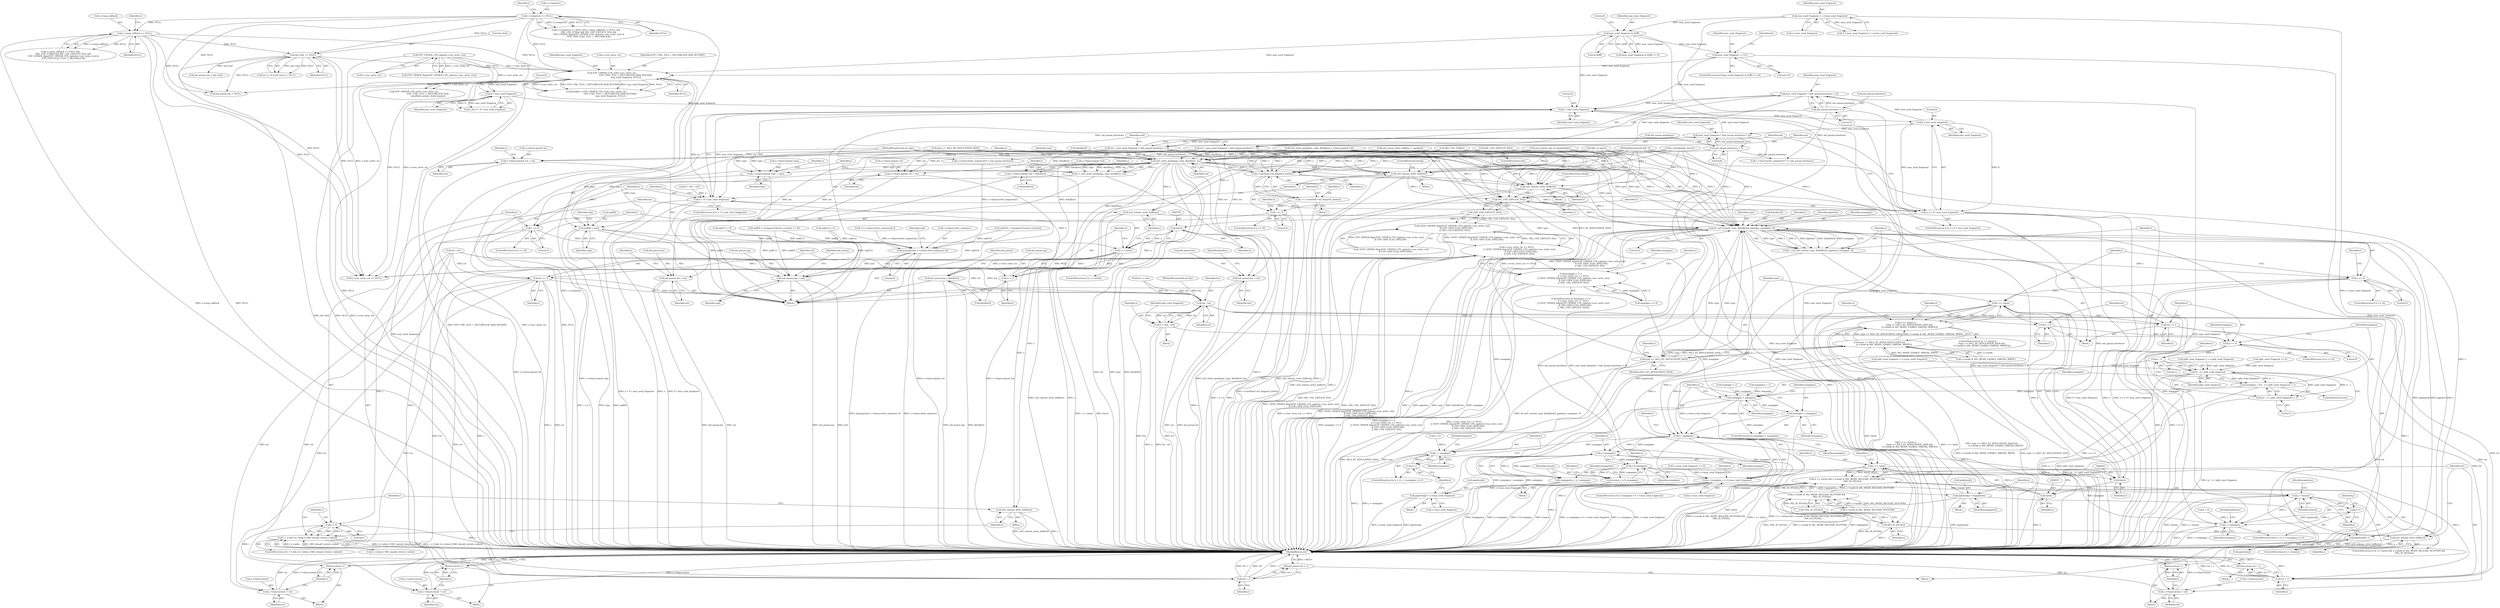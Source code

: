 digraph "0_openssl_4ad93618d26a3ea23d36ad5498ff4f59eff3a4d2_0@API" {
"1000442" [label="(Call,max_send_fragment * (mb_param.interleave = 4))"];
"1000427" [label="(Call,8 * max_send_fragment)"];
"1000392" [label="(Call,4 * max_send_fragment)"];
"1000349" [label="(Call,8 * max_send_fragment)"];
"1000339" [label="(Call,EVP_CIPHER_CTX_ctrl(s->enc_write_ctx,\n                                          EVP_CTRL_TLS1_1_MULTIBLOCK_MAX_BUFSIZE,\n                                          max_send_fragment, NULL))"];
"1000306" [label="(Call,EVP_CIPHER_CTX_cipher(s->enc_write_ctx))"];
"1000317" [label="(Call,max_send_fragment & 0xfff)"];
"1000280" [label="(Call,max_send_fragment = s->max_send_fragment)"];
"1000321" [label="(Call,max_send_fragment -= 512)"];
"1000329" [label="(Call,wb->buf == NULL)"];
"1000286" [label="(Call,s->compress == NULL)"];
"1000292" [label="(Call,s->msg_callback == NULL)"];
"1000442" [label="(Call,max_send_fragment * (mb_param.interleave = 4))"];
"1000444" [label="(Call,mb_param.interleave = 4)"];
"1000432" [label="(Call,max_send_fragment * (mb_param.interleave = 8))"];
"1000434" [label="(Call,mb_param.interleave = 8)"];
"1000390" [label="(Call,n < 4 * max_send_fragment)"];
"1000425" [label="(Call,n >= 8 * max_send_fragment)"];
"1000699" [label="(Call,(int)n)"];
"1000697" [label="(Call,i == (int)n)"];
"1000706" [label="(Call,tot + i)"];
"1000705" [label="(Return,return tot + i;)"];
"1000709" [label="(Call,n -= i)"];
"1000712" [label="(Call,tot += i)"];
"1000415" [label="(Call,s->rlayer.wnum = tot)"];
"1000687" [label="(Call,s->rlayer.wnum = tot)"];
"1000737" [label="(Call,len - tot)"];
"1000735" [label="(Call,n = (len - tot))"];
"1000818" [label="(Call,n == 0)"];
"1000829" [label="(Call,n - 1)"];
"1000828" [label="(Call,(n - 1) / split_send_fragment)"];
"1000825" [label="(Call,numpipes = ((n - 1) / split_send_fragment) + 1)"];
"1000835" [label="(Call,numpipes > maxpipes)"];
"1000838" [label="(Call,numpipes = maxpipes)"];
"1000843" [label="(Call,n / numpipes)"];
"1000842" [label="(Call,n / numpipes >= s->max_send_fragment)"];
"1000860" [label="(Call,pipelens[j] = s->max_send_fragment)"];
"1000904" [label="(Call,do_ssl3_write(s, type, &(buf[tot]), pipelens, numpipes, 0))"];
"1000898" [label="(Call,pipelens[j]++)"];
"1000902" [label="(Call,i = do_ssl3_write(s, type, &(buf[tot]), pipelens, numpipes, 0))"];
"1000915" [label="(Call,i <= 0)"];
"1000926" [label="(Return,return i;)"];
"1000930" [label="(Call,i == (int)n)"];
"1000929" [label="(Call,(i == (int)n) ||\n            (type == SSL3_RT_APPLICATION_DATA &&\n             (s->mode & SSL_MODE_ENABLE_PARTIAL_WRITE)))"];
"1000954" [label="(Call,i == (int)n)"];
"1000953" [label="(Call,(i == (int)n) && s->mode & SSL_MODE_RELEASE_BUFFERS &&\n                !SSL_IS_DTLS(s))"];
"1000971" [label="(Call,tot + i)"];
"1000970" [label="(Return,return tot + i;)"];
"1000974" [label="(Call,n -= i)"];
"1000977" [label="(Call,tot += i)"];
"1000919" [label="(Call,s->rlayer.wnum = tot)"];
"1000936" [label="(Call,type == SSL3_RT_APPLICATION_DATA)"];
"1000935" [label="(Call,type == SSL3_RT_APPLICATION_DATA &&\n             (s->mode & SSL_MODE_ENABLE_PARTIAL_WRITE))"];
"1000966" [label="(Call,SSL_IS_DTLS(s))"];
"1000965" [label="(Call,!SSL_IS_DTLS(s))"];
"1000959" [label="(Call,s->mode & SSL_MODE_RELEASE_BUFFERS &&\n                !SSL_IS_DTLS(s))"];
"1000968" [label="(Call,ssl3_release_write_buffer(s))"];
"1000854" [label="(Call,j < numpipes)"];
"1000857" [label="(Call,j++)"];
"1000871" [label="(Call,n / numpipes)"];
"1000869" [label="(Call,tmppipelen = n / numpipes)"];
"1000889" [label="(Call,pipelens[j] = tmppipelen)"];
"1000876" [label="(Call,n % numpipes)"];
"1000874" [label="(Call,remain = n % numpipes)"];
"1000895" [label="(Call,j < remain)"];
"1000886" [label="(Call,j++)"];
"1000883" [label="(Call,j < numpipes)"];
"1000932" [label="(Call,(int)n)"];
"1000956" [label="(Call,(int)n)"];
"1000827" [label="(Call,((n - 1) / split_send_fragment) + 1)"];
"1000430" [label="(Call,nw = max_send_fragment * (mb_param.interleave = 8))"];
"1000502" [label="(Call,mb_param.len = nw)"];
"1000549" [label="(Call,mb_param.len = nw)"];
"1000623" [label="(Call,s->rlayer.wpend_tot = nw)"];
"1000647" [label="(Call,s->rlayer.wpend_ret = nw)"];
"1000656" [label="(Call,ssl3_write_pending(s, type, &buf[tot], nw))"];
"1000396" [label="(Call,ssl3_release_write_buffer(s))"];
"1000782" [label="(Call,SSL_USE_EXPLICIT_IV(s))"];
"1000781" [label="(Call,!SSL_USE_EXPLICIT_IV(s))"];
"1000772" [label="(Call,!(EVP_CIPHER_flags(EVP_CIPHER_CTX_cipher(s->enc_write_ctx))\n             & EVP_CIPH_FLAG_PIPELINE)\n        || !SSL_USE_EXPLICIT_IV(s))"];
"1000766" [label="(Call,s->enc_write_ctx == NULL\n        || !(EVP_CIPHER_flags(EVP_CIPHER_CTX_cipher(s->enc_write_ctx))\n             & EVP_CIPH_FLAG_PIPELINE)\n        || !SSL_USE_EXPLICIT_IV(s))"];
"1000762" [label="(Call,maxpipes == 0\n        || s->enc_write_ctx == NULL\n        || !(EVP_CIPHER_flags(EVP_CIPHER_CTX_cipher(s->enc_write_ctx))\n             & EVP_CIPH_FLAG_PIPELINE)\n        || !SSL_USE_EXPLICIT_IV(s))"];
"1000408" [label="(Call,s->method->ssl_dispatch_alert(s))"];
"1000406" [label="(Call,i = s->method->ssl_dispatch_alert(s))"];
"1000411" [label="(Call,i <= 0)"];
"1000422" [label="(Return,return i;)"];
"1000531" [label="(Call,ssl3_release_write_buffer(s))"];
"1000457" [label="(Call,aad[8] = type)"];
"1000449" [label="(Call,memcpy(aad, s->rlayer.write_sequence, 8))"];
"1000497" [label="(Call,mb_param.inp = aad)"];
"1000541" [label="(Call,mb_param.inp = &buf[tot])"];
"1000630" [label="(Call,s->rlayer.wpend_buf = &buf[tot])"];
"1000640" [label="(Call,s->rlayer.wpend_type = type)"];
"1000654" [label="(Call,i = ssl3_write_pending(s, type, &buf[tot], nw))"];
"1000665" [label="(Call,i <= 0)"];
"1000671" [label="(Call,i < 0)"];
"1000670" [label="(Call,i < 0 && (!s->wbio || !BIO_should_retry(s->wbio)))"];
"1000694" [label="(Return,return i;)"];
"1000685" [label="(Call,ssl3_release_write_buffer(s))"];
"1000703" [label="(Call,ssl3_release_write_buffer(s))"];
"1000440" [label="(Call,nw = max_send_fragment * (mb_param.interleave = 4))"];
"1000124" [label="(MethodParameterIn,int type)"];
"1000629" [label="(Identifier,nw)"];
"1000438" [label="(Literal,8)"];
"1000443" [label="(Identifier,max_send_fragment)"];
"1000967" [label="(Identifier,s)"];
"1000888" [label="(Block,)"];
"1000458" [label="(Call,aad[8])"];
"1000442" [label="(Call,max_send_fragment * (mb_param.interleave = 4))"];
"1000854" [label="(Call,j < numpipes)"];
"1000127" [label="(Block,)"];
"1000690" [label="(Identifier,s)"];
"1000739" [label="(Identifier,tot)"];
"1000302" [label="(Call,SSL_USE_EXPLICIT_IV(s))"];
"1000962" [label="(Identifier,s)"];
"1000405" [label="(Block,)"];
"1000736" [label="(Identifier,n)"];
"1000497" [label="(Call,mb_param.inp = aad)"];
"1000456" [label="(Literal,8)"];
"1000880" [label="(Call,j = 0)"];
"1000325" [label="(Call,tot == 0 || wb->buf == NULL)"];
"1000824" [label="(ControlStructure,else)"];
"1000664" [label="(ControlStructure,if (i <= 0))"];
"1000973" [label="(Identifier,i)"];
"1000426" [label="(Identifier,n)"];
"1000818" [label="(Call,n == 0)"];
"1000972" [label="(Identifier,tot)"];
"1000339" [label="(Call,EVP_CIPHER_CTX_ctrl(s->enc_write_ctx,\n                                          EVP_CTRL_TLS1_1_MULTIBLOCK_MAX_BUFSIZE,\n                                          max_send_fragment, NULL))"];
"1000361" [label="(Call,ssl3_setup_write_buffer(s, 1, packlen))"];
"1000834" [label="(ControlStructure,if (numpipes > maxpipes))"];
"1000299" [label="(Call,SSL_USE_ETM(s))"];
"1000906" [label="(Identifier,type)"];
"1000893" [label="(Identifier,tmppipelen)"];
"1000832" [label="(Identifier,split_send_fragment)"];
"1000811" [label="(Block,)"];
"1000433" [label="(Identifier,max_send_fragment)"];
"1000429" [label="(Identifier,max_send_fragment)"];
"1000975" [label="(Identifier,n)"];
"1000699" [label="(Call,(int)n)"];
"1000954" [label="(Call,i == (int)n)"];
"1000345" [label="(Identifier,NULL)"];
"1000937" [label="(Identifier,type)"];
"1000920" [label="(Call,s->rlayer.wnum)"];
"1000306" [label="(Call,EVP_CIPHER_CTX_cipher(s->enc_write_ctx))"];
"1000843" [label="(Call,n / numpipes)"];
"1000886" [label="(Call,j++)"];
"1000656" [label="(Call,ssl3_write_pending(s, type, &buf[tot], nw))"];
"1000412" [label="(Identifier,i)"];
"1000396" [label="(Call,ssl3_release_write_buffer(s))"];
"1000977" [label="(Call,tot += i)"];
"1000549" [label="(Call,mb_param.len = nw)"];
"1000705" [label="(Return,return tot + i;)"];
"1000928" [label="(ControlStructure,if ((i == (int)n) ||\n            (type == SSL3_RT_APPLICATION_DATA &&\n             (s->mode & SSL_MODE_ENABLE_PARTIAL_WRITE))))"];
"1000459" [label="(Identifier,aad)"];
"1000737" [label="(Call,len - tot)"];
"1000761" [label="(ControlStructure,if (maxpipes == 0\n        || s->enc_write_ctx == NULL\n        || !(EVP_CIPHER_flags(EVP_CIPHER_CTX_cipher(s->enc_write_ctx))\n             & EVP_CIPH_FLAG_PIPELINE)\n        || !SSL_USE_EXPLICIT_IV(s)))"];
"1000532" [label="(Identifier,s)"];
"1000636" [label="(Call,&buf[tot])"];
"1000709" [label="(Call,n -= i)"];
"1000902" [label="(Call,i = do_ssl3_write(s, type, &(buf[tot]), pipelens, numpipes, 0))"];
"1000860" [label="(Call,pipelens[j] = s->max_send_fragment)"];
"1000934" [label="(Identifier,n)"];
"1000435" [label="(Call,mb_param.interleave)"];
"1000979" [label="(Identifier,i)"];
"1000695" [label="(Identifier,i)"];
"1000315" [label="(ControlStructure,if ((max_send_fragment & 0xfff) == 0))"];
"1000344" [label="(Identifier,max_send_fragment)"];
"1000531" [label="(Call,ssl3_release_write_buffer(s))"];
"1000687" [label="(Call,s->rlayer.wnum = tot)"];
"1000666" [label="(Identifier,i)"];
"1000407" [label="(Identifier,i)"];
"1000502" [label="(Call,mb_param.len = nw)"];
"1000822" [label="(Identifier,numpipes)"];
"1000293" [label="(Call,s->msg_callback)"];
"1000394" [label="(Identifier,max_send_fragment)"];
"1000414" [label="(Block,)"];
"1000646" [label="(Identifier,type)"];
"1000696" [label="(ControlStructure,if (i == (int)n))"];
"1000321" [label="(Call,max_send_fragment -= 512)"];
"1000897" [label="(Identifier,remain)"];
"1000648" [label="(Call,s->rlayer.wpend_ret)"];
"1000785" [label="(Identifier,maxpipes)"];
"1000980" [label="(MethodReturn,int)"];
"1000686" [label="(Identifier,s)"];
"1000839" [label="(Identifier,numpipes)"];
"1000871" [label="(Call,n / numpipes)"];
"1000707" [label="(Identifier,tot)"];
"1000397" [label="(Identifier,s)"];
"1000960" [label="(Call,s->mode & SSL_MODE_RELEASE_BUFFERS)"];
"1000205" [label="(Call,SSL_in_init(s))"];
"1000944" [label="(Block,)"];
"1000735" [label="(Call,n = (len - tot))"];
"1000501" [label="(Identifier,aad)"];
"1000674" [label="(Call,!s->wbio || !BIO_should_retry(s->wbio))"];
"1000717" [label="(Call,tot == len)"];
"1000425" [label="(Call,n >= 8 * max_send_fragment)"];
"1000702" [label="(Block,)"];
"1000965" [label="(Call,!SSL_IS_DTLS(s))"];
"1000828" [label="(Call,(n - 1) / split_send_fragment)"];
"1000317" [label="(Call,max_send_fragment & 0xfff)"];
"1000462" [label="(Call,aad[9] = (unsigned char)(s->version >> 8))"];
"1000533" [label="(ControlStructure,break;)"];
"1000926" [label="(Return,return i;)"];
"1000959" [label="(Call,s->mode & SSL_MODE_RELEASE_BUFFERS &&\n                !SSL_IS_DTLS(s))"];
"1000406" [label="(Call,i = s->method->ssl_dispatch_alert(s))"];
"1000931" [label="(Identifier,i)"];
"1000663" [label="(Identifier,nw)"];
"1000958" [label="(Identifier,n)"];
"1000272" [label="(Call,type == SSL3_RT_APPLICATION_DATA)"];
"1000704" [label="(Identifier,s)"];
"1000473" [label="(Call,aad[10] = (unsigned char)(s->version))"];
"1000900" [label="(Identifier,pipelens)"];
"1000624" [label="(Call,s->rlayer.wpend_tot)"];
"1000434" [label="(Call,mb_param.interleave = 8)"];
"1000869" [label="(Call,tmppipelen = n / numpipes)"];
"1000322" [label="(Identifier,max_send_fragment)"];
"1000330" [label="(Call,wb->buf)"];
"1000541" [label="(Call,mb_param.inp = &buf[tot])"];
"1000740" [label="(Call,split_send_fragment = s->split_send_fragment)"];
"1000542" [label="(Call,mb_param.inp)"];
"1000939" [label="(Call,s->mode & SSL_MODE_ENABLE_PARTIAL_WRITE)"];
"1000415" [label="(Call,s->rlayer.wnum = tot)"];
"1000826" [label="(Identifier,numpipes)"];
"1000550" [label="(Call,mb_param.len)"];
"1000384" [label="(Call,len - tot)"];
"1000831" [label="(Literal,1)"];
"1000741" [label="(Identifier,split_send_fragment)"];
"1000282" [label="(Call,s->max_send_fragment)"];
"1000904" [label="(Call,do_ssl3_write(s, type, &(buf[tot]), pipelens, numpipes, 0))"];
"1000883" [label="(Call,j < numpipes)"];
"1000530" [label="(Block,)"];
"1000713" [label="(Identifier,tot)"];
"1000448" [label="(Literal,4)"];
"1000847" [label="(Identifier,s)"];
"1000427" [label="(Call,8 * max_send_fragment)"];
"1000444" [label="(Call,mb_param.interleave = 4)"];
"1000907" [label="(Call,&(buf[tot]))"];
"1000451" [label="(Call,s->rlayer.write_sequence)"];
"1000655" [label="(Identifier,i)"];
"1000440" [label="(Call,nw = max_send_fragment * (mb_param.interleave = 4))"];
"1000864" [label="(Call,s->max_send_fragment)"];
"1000291" [label="(Call,s->msg_callback == NULL &&\n        !SSL_USE_ETM(s) && SSL_USE_EXPLICIT_IV(s) &&\n         EVP_CIPHER_flags(EVP_CIPHER_CTX_cipher(s->enc_write_ctx)) &\n         EVP_CIPH_FLAG_TLS1_1_MULTIBLOCK)"];
"1000856" [label="(Identifier,numpipes)"];
"1000641" [label="(Call,s->rlayer.wpend_type)"];
"1000966" [label="(Call,SSL_IS_DTLS(s))"];
"1000558" [label="(Identifier,s)"];
"1000569" [label="(Call,s->rlayer.write_sequence[7] += mb_param.interleave)"];
"1000914" [label="(ControlStructure,if (i <= 0))"];
"1000126" [label="(MethodParameterIn,int len)"];
"1000773" [label="(Call,!(EVP_CIPHER_flags(EVP_CIPHER_CTX_cipher(s->enc_write_ctx))\n             & EVP_CIPH_FLAG_PIPELINE))"];
"1000318" [label="(Identifier,max_send_fragment)"];
"1000837" [label="(Identifier,maxpipes)"];
"1000936" [label="(Call,type == SSL3_RT_APPLICATION_DATA)"];
"1000762" [label="(Call,maxpipes == 0\n        || s->enc_write_ctx == NULL\n        || !(EVP_CIPHER_flags(EVP_CIPHER_CTX_cipher(s->enc_write_ctx))\n             & EVP_CIPH_FLAG_PIPELINE)\n        || !SSL_USE_EXPLICIT_IV(s))"];
"1000658" [label="(Identifier,type)"];
"1000351" [label="(Identifier,max_send_fragment)"];
"1000791" [label="(Identifier,s)"];
"1000654" [label="(Call,i = ssl3_write_pending(s, type, &buf[tot], nw))"];
"1000667" [label="(Literal,0)"];
"1000917" [label="(Literal,0)"];
"1000665" [label="(Call,i <= 0)"];
"1000833" [label="(Literal,1)"];
"1000766" [label="(Call,s->enc_write_ctx == NULL\n        || !(EVP_CIPHER_flags(EVP_CIPHER_CTX_cipher(s->enc_write_ctx))\n             & EVP_CIPH_FLAG_PIPELINE)\n        || !SSL_USE_EXPLICIT_IV(s))"];
"1000464" [label="(Identifier,aad)"];
"1000653" [label="(Identifier,nw)"];
"1000932" [label="(Call,(int)n)"];
"1000389" [label="(ControlStructure,if (n < 4 * max_send_fragment))"];
"1000581" [label="(Call,s->rlayer.write_sequence[7] < mb_param.interleave)"];
"1000390" [label="(Call,n < 4 * max_send_fragment)"];
"1000861" [label="(Call,pipelens[j])"];
"1000296" [label="(Identifier,NULL)"];
"1000714" [label="(Identifier,i)"];
"1000840" [label="(Identifier,maxpipes)"];
"1000925" [label="(Identifier,tot)"];
"1000851" [label="(Call,j = 0)"];
"1000508" [label="(Identifier,packlen)"];
"1000868" [label="(Block,)"];
"1000408" [label="(Call,s->method->ssl_dispatch_alert(s))"];
"1000402" [label="(Identifier,s)"];
"1000781" [label="(Call,!SSL_USE_EXPLICIT_IV(s))"];
"1000845" [label="(Identifier,numpipes)"];
"1000413" [label="(Literal,0)"];
"1000855" [label="(Identifier,j)"];
"1000915" [label="(Call,i <= 0)"];
"1000763" [label="(Call,maxpipes == 0)"];
"1000698" [label="(Identifier,i)"];
"1000551" [label="(Identifier,mb_param)"];
"1000789" [label="(Call,s->max_send_fragment == 0)"];
"1000340" [label="(Call,s->enc_write_ctx)"];
"1000504" [label="(Identifier,mb_param)"];
"1000631" [label="(Call,s->rlayer.wpend_buf)"];
"1000398" [label="(ControlStructure,break;)"];
"1000307" [label="(Call,s->enc_write_ctx)"];
"1000697" [label="(Call,i == (int)n)"];
"1000953" [label="(Call,(i == (int)n) && s->mode & SSL_MODE_RELEASE_BUFFERS &&\n                !SSL_IS_DTLS(s))"];
"1000241" [label="(Call,ssl3_write_pending(s, type, &buf[tot], s->rlayer.wpend_tot))"];
"1000827" [label="(Call,((n - 1) / split_send_fragment) + 1)"];
"1000388" [label="(Block,)"];
"1000870" [label="(Identifier,tmppipelen)"];
"1000872" [label="(Identifier,n)"];
"1000668" [label="(Block,)"];
"1000492" [label="(Call,mb_param.out = NULL)"];
"1000970" [label="(Return,return tot + i;)"];
"1000630" [label="(Call,s->rlayer.wpend_buf = &buf[tot])"];
"1000738" [label="(Identifier,len)"];
"1000956" [label="(Call,(int)n)"];
"1000875" [label="(Identifier,remain)"];
"1000428" [label="(Literal,8)"];
"1000782" [label="(Call,SSL_USE_EXPLICIT_IV(s))"];
"1000927" [label="(Identifier,i)"];
"1000432" [label="(Call,max_send_fragment * (mb_param.interleave = 8))"];
"1000978" [label="(Identifier,tot)"];
"1000553" [label="(Identifier,nw)"];
"1000873" [label="(Identifier,numpipes)"];
"1000918" [label="(Block,)"];
"1000952" [label="(ControlStructure,if ((i == (int)n) && s->mode & SSL_MODE_RELEASE_BUFFERS &&\n                !SSL_IS_DTLS(s)))"];
"1000889" [label="(Call,pipelens[j] = tmppipelen)"];
"1000876" [label="(Call,n % numpipes)"];
"1000935" [label="(Call,type == SSL3_RT_APPLICATION_DATA &&\n             (s->mode & SSL_MODE_ENABLE_PARTIAL_WRITE))"];
"1000819" [label="(Identifier,n)"];
"1000878" [label="(Identifier,numpipes)"];
"1000784" [label="(Call,maxpipes = 1)"];
"1000329" [label="(Call,wb->buf == NULL)"];
"1000850" [label="(ControlStructure,for (j = 0; j < numpipes; j++))"];
"1000859" [label="(Block,)"];
"1000424" [label="(ControlStructure,if (n >= 8 * max_send_fragment))"];
"1000884" [label="(Identifier,j)"];
"1000333" [label="(Identifier,NULL)"];
"1000930" [label="(Call,i == (int)n)"];
"1000659" [label="(Call,&buf[tot])"];
"1000672" [label="(Identifier,i)"];
"1000382" [label="(Call,n = (len - tot))"];
"1000846" [label="(Call,s->max_send_fragment)"];
"1000916" [label="(Identifier,i)"];
"1000393" [label="(Literal,4)"];
"1000643" [label="(Identifier,s)"];
"1000971" [label="(Call,tot + i)"];
"1000903" [label="(Identifier,i)"];
"1000835" [label="(Call,numpipes > maxpipes)"];
"1000919" [label="(Call,s->rlayer.wnum = tot)"];
"1000285" [label="(Call,s->compress == NULL && s->msg_callback == NULL &&\n        !SSL_USE_ETM(s) && SSL_USE_EXPLICIT_IV(s) &&\n         EVP_CIPHER_flags(EVP_CIPHER_CTX_cipher(s->enc_write_ctx)) &\n         EVP_CIPH_FLAG_TLS1_1_MULTIBLOCK)"];
"1000411" [label="(Call,i <= 0)"];
"1000877" [label="(Identifier,n)"];
"1000844" [label="(Identifier,n)"];
"1000431" [label="(Identifier,nw)"];
"1000290" [label="(Identifier,NULL)"];
"1000650" [label="(Identifier,s)"];
"1000817" [label="(ControlStructure,if (n == 0))"];
"1000349" [label="(Call,8 * max_send_fragment)"];
"1000545" [label="(Call,&buf[tot])"];
"1000842" [label="(Call,n / numpipes >= s->max_send_fragment)"];
"1000874" [label="(Call,remain = n % numpipes)"];
"1000684" [label="(Block,)"];
"1000320" [label="(Literal,0)"];
"1000294" [label="(Identifier,s)"];
"1000800" [label="(Call,split_send_fragment == 0)"];
"1000905" [label="(Identifier,s)"];
"1000941" [label="(Identifier,s)"];
"1000929" [label="(Call,(i == (int)n) ||\n            (type == SSL3_RT_APPLICATION_DATA &&\n             (s->mode & SSL_MODE_ENABLE_PARTIAL_WRITE)))"];
"1000712" [label="(Call,tot += i)"];
"1000640" [label="(Call,s->rlayer.wpend_type = type)"];
"1000911" [label="(Identifier,pipelens)"];
"1000852" [label="(Identifier,j)"];
"1000487" [label="(Call,aad[12] = 0)"];
"1000898" [label="(Call,pipelens[j]++)"];
"1000894" [label="(ControlStructure,if (j < remain))"];
"1000430" [label="(Call,nw = max_send_fragment * (mb_param.interleave = 8))"];
"1000701" [label="(Identifier,n)"];
"1000673" [label="(Literal,0)"];
"1000838" [label="(Call,numpipes = maxpipes)"];
"1000278" [label="(Call,4 * (max_send_fragment = s->max_send_fragment))"];
"1000895" [label="(Call,j < remain)"];
"1000657" [label="(Identifier,s)"];
"1000890" [label="(Call,pipelens[j])"];
"1000694" [label="(Return,return i;)"];
"1000858" [label="(Identifier,j)"];
"1000706" [label="(Call,tot + i)"];
"1000416" [label="(Call,s->rlayer.wnum)"];
"1000881" [label="(Identifier,j)"];
"1000623" [label="(Call,s->rlayer.wpend_tot = nw)"];
"1000685" [label="(Call,ssl3_release_write_buffer(s))"];
"1000693" [label="(Identifier,tot)"];
"1000503" [label="(Call,mb_param.len)"];
"1000841" [label="(ControlStructure,if (n / numpipes >= s->max_send_fragment))"];
"1000948" [label="(Identifier,s)"];
"1000710" [label="(Identifier,n)"];
"1000498" [label="(Call,mb_param.inp)"];
"1000213" [label="(Call,s->handshake_func(s))"];
"1000974" [label="(Call,n -= i)"];
"1000450" [label="(Identifier,aad)"];
"1000836" [label="(Identifier,numpipes)"];
"1000506" [label="(Identifier,nw)"];
"1000316" [label="(Call,(max_send_fragment & 0xfff) == 0)"];
"1000423" [label="(Identifier,i)"];
"1000969" [label="(Identifier,s)"];
"1000857" [label="(Call,j++)"];
"1000669" [label="(ControlStructure,if (i < 0 && (!s->wbio || !BIO_should_retry(s->wbio))))"];
"1000671" [label="(Call,i < 0)"];
"1000885" [label="(Identifier,numpipes)"];
"1000912" [label="(Identifier,numpipes)"];
"1000938" [label="(Identifier,SSL3_RT_APPLICATION_DATA)"];
"1000123" [label="(MethodParameterIn,SSL *s)"];
"1000286" [label="(Call,s->compress == NULL)"];
"1000829" [label="(Call,n - 1)"];
"1000439" [label="(ControlStructure,else)"];
"1000677" [label="(Identifier,s)"];
"1000922" [label="(Identifier,s)"];
"1000327" [label="(Identifier,tot)"];
"1000899" [label="(Call,pipelens[j])"];
"1000418" [label="(Identifier,s)"];
"1000392" [label="(Call,4 * max_send_fragment)"];
"1000410" [label="(ControlStructure,if (i <= 0))"];
"1000821" [label="(Call,numpipes = 1)"];
"1000323" [label="(Literal,512)"];
"1000350" [label="(Literal,8)"];
"1000287" [label="(Call,s->compress)"];
"1000300" [label="(Identifier,s)"];
"1000305" [label="(Call,EVP_CIPHER_flags(EVP_CIPHER_CTX_cipher(s->enc_write_ctx)))"];
"1000409" [label="(Identifier,s)"];
"1000795" [label="(Call,split_send_fragment > s->max_send_fragment)"];
"1000461" [label="(Identifier,type)"];
"1000968" [label="(Call,ssl3_release_write_buffer(s))"];
"1000891" [label="(Identifier,pipelens)"];
"1000887" [label="(Identifier,j)"];
"1000343" [label="(Identifier,EVP_CTRL_TLS1_1_MULTIBLOCK_MAX_BUFSIZE)"];
"1000711" [label="(Identifier,i)"];
"1000337" [label="(Call,packlen = EVP_CIPHER_CTX_ctrl(s->enc_write_ctx,\n                                          EVP_CTRL_TLS1_1_MULTIBLOCK_MAX_BUFSIZE,\n                                          max_send_fragment, NULL))"];
"1000534" [label="(Call,mb_param.out = wb->buf)"];
"1000292" [label="(Call,s->msg_callback == NULL)"];
"1000647" [label="(Call,s->rlayer.wpend_ret = nw)"];
"1000441" [label="(Identifier,nw)"];
"1000830" [label="(Identifier,n)"];
"1000783" [label="(Identifier,s)"];
"1000976" [label="(Identifier,i)"];
"1000445" [label="(Call,mb_param.interleave)"];
"1000633" [label="(Identifier,s)"];
"1000767" [label="(Call,s->enc_write_ctx == NULL)"];
"1000449" [label="(Call,memcpy(aad, s->rlayer.write_sequence, 8))"];
"1000896" [label="(Identifier,j)"];
"1000391" [label="(Identifier,n)"];
"1000347" [label="(Call,u_len >= 8 * max_send_fragment)"];
"1000603" [label="(Call,++s->rlayer.write_sequence[j--])"];
"1000280" [label="(Call,max_send_fragment = s->max_send_fragment)"];
"1000703" [label="(Call,ssl3_release_write_buffer(s))"];
"1000670" [label="(Call,i < 0 && (!s->wbio || !BIO_should_retry(s->wbio)))"];
"1000509" [label="(Call,EVP_CIPHER_CTX_ctrl(s->enc_write_ctx,\n                                          EVP_CTRL_TLS1_1_MULTIBLOCK_AAD,\n                                          sizeof(mb_param), &mb_param))"];
"1000879" [label="(ControlStructure,for (j = 0; j < numpipes; j++))"];
"1000708" [label="(Identifier,i)"];
"1000825" [label="(Call,numpipes = ((n - 1) / split_send_fragment) + 1)"];
"1000862" [label="(Identifier,pipelens)"];
"1000395" [label="(Block,)"];
"1000457" [label="(Call,aad[8] = type)"];
"1000281" [label="(Identifier,max_send_fragment)"];
"1000955" [label="(Identifier,i)"];
"1000772" [label="(Call,!(EVP_CIPHER_flags(EVP_CIPHER_CTX_cipher(s->enc_write_ctx))\n             & EVP_CIPH_FLAG_PIPELINE)\n        || !SSL_USE_EXPLICIT_IV(s))"];
"1000319" [label="(Literal,0xfff)"];
"1000482" [label="(Call,aad[11] = 0)"];
"1000820" [label="(Literal,0)"];
"1000913" [label="(Literal,0)"];
"1000421" [label="(Identifier,tot)"];
"1000422" [label="(Return,return i;)"];
"1000208" [label="(Call,ossl_statem_get_in_handshake(s))"];
"1000688" [label="(Call,s->rlayer.wnum)"];
"1000442" -> "1000440"  [label="AST: "];
"1000442" -> "1000444"  [label="CFG: "];
"1000443" -> "1000442"  [label="AST: "];
"1000444" -> "1000442"  [label="AST: "];
"1000440" -> "1000442"  [label="CFG: "];
"1000442" -> "1000980"  [label="DDG: max_send_fragment"];
"1000442" -> "1000392"  [label="DDG: max_send_fragment"];
"1000442" -> "1000440"  [label="DDG: max_send_fragment"];
"1000427" -> "1000442"  [label="DDG: max_send_fragment"];
"1000444" -> "1000442"  [label="DDG: mb_param.interleave"];
"1000427" -> "1000425"  [label="AST: "];
"1000427" -> "1000429"  [label="CFG: "];
"1000428" -> "1000427"  [label="AST: "];
"1000429" -> "1000427"  [label="AST: "];
"1000425" -> "1000427"  [label="CFG: "];
"1000427" -> "1000425"  [label="DDG: 8"];
"1000427" -> "1000425"  [label="DDG: max_send_fragment"];
"1000392" -> "1000427"  [label="DDG: max_send_fragment"];
"1000427" -> "1000432"  [label="DDG: max_send_fragment"];
"1000392" -> "1000390"  [label="AST: "];
"1000392" -> "1000394"  [label="CFG: "];
"1000393" -> "1000392"  [label="AST: "];
"1000394" -> "1000392"  [label="AST: "];
"1000390" -> "1000392"  [label="CFG: "];
"1000392" -> "1000980"  [label="DDG: max_send_fragment"];
"1000392" -> "1000390"  [label="DDG: 4"];
"1000392" -> "1000390"  [label="DDG: max_send_fragment"];
"1000349" -> "1000392"  [label="DDG: max_send_fragment"];
"1000317" -> "1000392"  [label="DDG: max_send_fragment"];
"1000432" -> "1000392"  [label="DDG: max_send_fragment"];
"1000321" -> "1000392"  [label="DDG: max_send_fragment"];
"1000349" -> "1000347"  [label="AST: "];
"1000349" -> "1000351"  [label="CFG: "];
"1000350" -> "1000349"  [label="AST: "];
"1000351" -> "1000349"  [label="AST: "];
"1000347" -> "1000349"  [label="CFG: "];
"1000349" -> "1000980"  [label="DDG: max_send_fragment"];
"1000349" -> "1000347"  [label="DDG: 8"];
"1000349" -> "1000347"  [label="DDG: max_send_fragment"];
"1000339" -> "1000349"  [label="DDG: max_send_fragment"];
"1000339" -> "1000337"  [label="AST: "];
"1000339" -> "1000345"  [label="CFG: "];
"1000340" -> "1000339"  [label="AST: "];
"1000343" -> "1000339"  [label="AST: "];
"1000344" -> "1000339"  [label="AST: "];
"1000345" -> "1000339"  [label="AST: "];
"1000337" -> "1000339"  [label="CFG: "];
"1000339" -> "1000980"  [label="DDG: EVP_CTRL_TLS1_1_MULTIBLOCK_MAX_BUFSIZE"];
"1000339" -> "1000980"  [label="DDG: s->enc_write_ctx"];
"1000339" -> "1000980"  [label="DDG: NULL"];
"1000339" -> "1000337"  [label="DDG: s->enc_write_ctx"];
"1000339" -> "1000337"  [label="DDG: EVP_CTRL_TLS1_1_MULTIBLOCK_MAX_BUFSIZE"];
"1000339" -> "1000337"  [label="DDG: max_send_fragment"];
"1000339" -> "1000337"  [label="DDG: NULL"];
"1000306" -> "1000339"  [label="DDG: s->enc_write_ctx"];
"1000317" -> "1000339"  [label="DDG: max_send_fragment"];
"1000321" -> "1000339"  [label="DDG: max_send_fragment"];
"1000329" -> "1000339"  [label="DDG: NULL"];
"1000286" -> "1000339"  [label="DDG: NULL"];
"1000292" -> "1000339"  [label="DDG: NULL"];
"1000339" -> "1000492"  [label="DDG: NULL"];
"1000339" -> "1000509"  [label="DDG: s->enc_write_ctx"];
"1000339" -> "1000767"  [label="DDG: s->enc_write_ctx"];
"1000339" -> "1000767"  [label="DDG: NULL"];
"1000306" -> "1000305"  [label="AST: "];
"1000306" -> "1000307"  [label="CFG: "];
"1000307" -> "1000306"  [label="AST: "];
"1000305" -> "1000306"  [label="CFG: "];
"1000306" -> "1000980"  [label="DDG: s->enc_write_ctx"];
"1000306" -> "1000305"  [label="DDG: s->enc_write_ctx"];
"1000306" -> "1000509"  [label="DDG: s->enc_write_ctx"];
"1000306" -> "1000767"  [label="DDG: s->enc_write_ctx"];
"1000317" -> "1000316"  [label="AST: "];
"1000317" -> "1000319"  [label="CFG: "];
"1000318" -> "1000317"  [label="AST: "];
"1000319" -> "1000317"  [label="AST: "];
"1000320" -> "1000317"  [label="CFG: "];
"1000317" -> "1000980"  [label="DDG: max_send_fragment"];
"1000317" -> "1000316"  [label="DDG: max_send_fragment"];
"1000317" -> "1000316"  [label="DDG: 0xfff"];
"1000280" -> "1000317"  [label="DDG: max_send_fragment"];
"1000317" -> "1000321"  [label="DDG: max_send_fragment"];
"1000280" -> "1000278"  [label="AST: "];
"1000280" -> "1000282"  [label="CFG: "];
"1000281" -> "1000280"  [label="AST: "];
"1000282" -> "1000280"  [label="AST: "];
"1000278" -> "1000280"  [label="CFG: "];
"1000280" -> "1000980"  [label="DDG: s->max_send_fragment"];
"1000280" -> "1000980"  [label="DDG: max_send_fragment"];
"1000280" -> "1000278"  [label="DDG: max_send_fragment"];
"1000321" -> "1000315"  [label="AST: "];
"1000321" -> "1000323"  [label="CFG: "];
"1000322" -> "1000321"  [label="AST: "];
"1000323" -> "1000321"  [label="AST: "];
"1000327" -> "1000321"  [label="CFG: "];
"1000321" -> "1000980"  [label="DDG: max_send_fragment"];
"1000329" -> "1000325"  [label="AST: "];
"1000329" -> "1000333"  [label="CFG: "];
"1000330" -> "1000329"  [label="AST: "];
"1000333" -> "1000329"  [label="AST: "];
"1000325" -> "1000329"  [label="CFG: "];
"1000329" -> "1000980"  [label="DDG: NULL"];
"1000329" -> "1000980"  [label="DDG: wb->buf"];
"1000329" -> "1000325"  [label="DDG: wb->buf"];
"1000329" -> "1000325"  [label="DDG: NULL"];
"1000286" -> "1000329"  [label="DDG: NULL"];
"1000292" -> "1000329"  [label="DDG: NULL"];
"1000329" -> "1000492"  [label="DDG: NULL"];
"1000329" -> "1000534"  [label="DDG: wb->buf"];
"1000329" -> "1000767"  [label="DDG: NULL"];
"1000286" -> "1000285"  [label="AST: "];
"1000286" -> "1000290"  [label="CFG: "];
"1000287" -> "1000286"  [label="AST: "];
"1000290" -> "1000286"  [label="AST: "];
"1000294" -> "1000286"  [label="CFG: "];
"1000285" -> "1000286"  [label="CFG: "];
"1000286" -> "1000980"  [label="DDG: NULL"];
"1000286" -> "1000980"  [label="DDG: s->compress"];
"1000286" -> "1000285"  [label="DDG: s->compress"];
"1000286" -> "1000285"  [label="DDG: NULL"];
"1000286" -> "1000292"  [label="DDG: NULL"];
"1000286" -> "1000492"  [label="DDG: NULL"];
"1000286" -> "1000767"  [label="DDG: NULL"];
"1000292" -> "1000291"  [label="AST: "];
"1000292" -> "1000296"  [label="CFG: "];
"1000293" -> "1000292"  [label="AST: "];
"1000296" -> "1000292"  [label="AST: "];
"1000300" -> "1000292"  [label="CFG: "];
"1000291" -> "1000292"  [label="CFG: "];
"1000292" -> "1000980"  [label="DDG: s->msg_callback"];
"1000292" -> "1000980"  [label="DDG: NULL"];
"1000292" -> "1000291"  [label="DDG: s->msg_callback"];
"1000292" -> "1000291"  [label="DDG: NULL"];
"1000292" -> "1000492"  [label="DDG: NULL"];
"1000292" -> "1000767"  [label="DDG: NULL"];
"1000444" -> "1000448"  [label="CFG: "];
"1000445" -> "1000444"  [label="AST: "];
"1000448" -> "1000444"  [label="AST: "];
"1000444" -> "1000980"  [label="DDG: mb_param.interleave"];
"1000444" -> "1000569"  [label="DDG: mb_param.interleave"];
"1000444" -> "1000581"  [label="DDG: mb_param.interleave"];
"1000432" -> "1000430"  [label="AST: "];
"1000432" -> "1000434"  [label="CFG: "];
"1000433" -> "1000432"  [label="AST: "];
"1000434" -> "1000432"  [label="AST: "];
"1000430" -> "1000432"  [label="CFG: "];
"1000432" -> "1000980"  [label="DDG: max_send_fragment"];
"1000432" -> "1000430"  [label="DDG: max_send_fragment"];
"1000434" -> "1000432"  [label="DDG: mb_param.interleave"];
"1000434" -> "1000438"  [label="CFG: "];
"1000435" -> "1000434"  [label="AST: "];
"1000438" -> "1000434"  [label="AST: "];
"1000434" -> "1000980"  [label="DDG: mb_param.interleave"];
"1000434" -> "1000569"  [label="DDG: mb_param.interleave"];
"1000434" -> "1000581"  [label="DDG: mb_param.interleave"];
"1000390" -> "1000389"  [label="AST: "];
"1000391" -> "1000390"  [label="AST: "];
"1000397" -> "1000390"  [label="CFG: "];
"1000402" -> "1000390"  [label="CFG: "];
"1000390" -> "1000980"  [label="DDG: 4 * max_send_fragment"];
"1000390" -> "1000980"  [label="DDG: n < 4 * max_send_fragment"];
"1000390" -> "1000980"  [label="DDG: n"];
"1000382" -> "1000390"  [label="DDG: n"];
"1000709" -> "1000390"  [label="DDG: n"];
"1000390" -> "1000425"  [label="DDG: n"];
"1000425" -> "1000424"  [label="AST: "];
"1000426" -> "1000425"  [label="AST: "];
"1000431" -> "1000425"  [label="CFG: "];
"1000441" -> "1000425"  [label="CFG: "];
"1000425" -> "1000980"  [label="DDG: 8 * max_send_fragment"];
"1000425" -> "1000980"  [label="DDG: n"];
"1000425" -> "1000980"  [label="DDG: n >= 8 * max_send_fragment"];
"1000425" -> "1000699"  [label="DDG: n"];
"1000699" -> "1000697"  [label="AST: "];
"1000699" -> "1000701"  [label="CFG: "];
"1000700" -> "1000699"  [label="AST: "];
"1000701" -> "1000699"  [label="AST: "];
"1000697" -> "1000699"  [label="CFG: "];
"1000699" -> "1000980"  [label="DDG: n"];
"1000699" -> "1000697"  [label="DDG: n"];
"1000699" -> "1000709"  [label="DDG: n"];
"1000697" -> "1000696"  [label="AST: "];
"1000698" -> "1000697"  [label="AST: "];
"1000704" -> "1000697"  [label="CFG: "];
"1000710" -> "1000697"  [label="CFG: "];
"1000697" -> "1000980"  [label="DDG: i == (int)n"];
"1000697" -> "1000980"  [label="DDG: (int)n"];
"1000665" -> "1000697"  [label="DDG: i"];
"1000697" -> "1000706"  [label="DDG: i"];
"1000697" -> "1000709"  [label="DDG: i"];
"1000697" -> "1000712"  [label="DDG: i"];
"1000706" -> "1000705"  [label="AST: "];
"1000706" -> "1000708"  [label="CFG: "];
"1000707" -> "1000706"  [label="AST: "];
"1000708" -> "1000706"  [label="AST: "];
"1000705" -> "1000706"  [label="CFG: "];
"1000706" -> "1000980"  [label="DDG: i"];
"1000706" -> "1000980"  [label="DDG: tot + i"];
"1000706" -> "1000980"  [label="DDG: tot"];
"1000706" -> "1000705"  [label="DDG: tot + i"];
"1000712" -> "1000706"  [label="DDG: tot"];
"1000384" -> "1000706"  [label="DDG: tot"];
"1000705" -> "1000702"  [label="AST: "];
"1000980" -> "1000705"  [label="CFG: "];
"1000705" -> "1000980"  [label="DDG: <RET>"];
"1000709" -> "1000388"  [label="AST: "];
"1000709" -> "1000711"  [label="CFG: "];
"1000710" -> "1000709"  [label="AST: "];
"1000711" -> "1000709"  [label="AST: "];
"1000713" -> "1000709"  [label="CFG: "];
"1000712" -> "1000388"  [label="AST: "];
"1000712" -> "1000714"  [label="CFG: "];
"1000713" -> "1000712"  [label="AST: "];
"1000714" -> "1000712"  [label="AST: "];
"1000391" -> "1000712"  [label="CFG: "];
"1000712" -> "1000980"  [label="DDG: i"];
"1000712" -> "1000980"  [label="DDG: tot"];
"1000712" -> "1000415"  [label="DDG: tot"];
"1000712" -> "1000687"  [label="DDG: tot"];
"1000384" -> "1000712"  [label="DDG: tot"];
"1000712" -> "1000737"  [label="DDG: tot"];
"1000415" -> "1000414"  [label="AST: "];
"1000415" -> "1000421"  [label="CFG: "];
"1000416" -> "1000415"  [label="AST: "];
"1000421" -> "1000415"  [label="AST: "];
"1000423" -> "1000415"  [label="CFG: "];
"1000415" -> "1000980"  [label="DDG: s->rlayer.wnum"];
"1000415" -> "1000980"  [label="DDG: tot"];
"1000384" -> "1000415"  [label="DDG: tot"];
"1000687" -> "1000668"  [label="AST: "];
"1000687" -> "1000693"  [label="CFG: "];
"1000688" -> "1000687"  [label="AST: "];
"1000693" -> "1000687"  [label="AST: "];
"1000695" -> "1000687"  [label="CFG: "];
"1000687" -> "1000980"  [label="DDG: tot"];
"1000687" -> "1000980"  [label="DDG: s->rlayer.wnum"];
"1000384" -> "1000687"  [label="DDG: tot"];
"1000737" -> "1000735"  [label="AST: "];
"1000737" -> "1000739"  [label="CFG: "];
"1000738" -> "1000737"  [label="AST: "];
"1000739" -> "1000737"  [label="AST: "];
"1000735" -> "1000737"  [label="CFG: "];
"1000737" -> "1000980"  [label="DDG: tot"];
"1000737" -> "1000980"  [label="DDG: len"];
"1000737" -> "1000735"  [label="DDG: len"];
"1000737" -> "1000735"  [label="DDG: tot"];
"1000717" -> "1000737"  [label="DDG: len"];
"1000717" -> "1000737"  [label="DDG: tot"];
"1000384" -> "1000737"  [label="DDG: len"];
"1000384" -> "1000737"  [label="DDG: tot"];
"1000126" -> "1000737"  [label="DDG: len"];
"1000737" -> "1000919"  [label="DDG: tot"];
"1000737" -> "1000971"  [label="DDG: tot"];
"1000737" -> "1000977"  [label="DDG: tot"];
"1000735" -> "1000127"  [label="AST: "];
"1000736" -> "1000735"  [label="AST: "];
"1000741" -> "1000735"  [label="CFG: "];
"1000735" -> "1000980"  [label="DDG: len - tot"];
"1000735" -> "1000980"  [label="DDG: n"];
"1000735" -> "1000818"  [label="DDG: n"];
"1000818" -> "1000817"  [label="AST: "];
"1000818" -> "1000820"  [label="CFG: "];
"1000819" -> "1000818"  [label="AST: "];
"1000820" -> "1000818"  [label="AST: "];
"1000822" -> "1000818"  [label="CFG: "];
"1000826" -> "1000818"  [label="CFG: "];
"1000818" -> "1000980"  [label="DDG: n == 0"];
"1000974" -> "1000818"  [label="DDG: n"];
"1000818" -> "1000829"  [label="DDG: n"];
"1000818" -> "1000843"  [label="DDG: n"];
"1000829" -> "1000828"  [label="AST: "];
"1000829" -> "1000831"  [label="CFG: "];
"1000830" -> "1000829"  [label="AST: "];
"1000831" -> "1000829"  [label="AST: "];
"1000832" -> "1000829"  [label="CFG: "];
"1000829" -> "1000828"  [label="DDG: n"];
"1000829" -> "1000828"  [label="DDG: 1"];
"1000829" -> "1000843"  [label="DDG: n"];
"1000828" -> "1000827"  [label="AST: "];
"1000828" -> "1000832"  [label="CFG: "];
"1000832" -> "1000828"  [label="AST: "];
"1000833" -> "1000828"  [label="CFG: "];
"1000828" -> "1000980"  [label="DDG: n - 1"];
"1000828" -> "1000980"  [label="DDG: split_send_fragment"];
"1000828" -> "1000825"  [label="DDG: n - 1"];
"1000828" -> "1000825"  [label="DDG: split_send_fragment"];
"1000828" -> "1000827"  [label="DDG: n - 1"];
"1000828" -> "1000827"  [label="DDG: split_send_fragment"];
"1000795" -> "1000828"  [label="DDG: split_send_fragment"];
"1000740" -> "1000828"  [label="DDG: split_send_fragment"];
"1000800" -> "1000828"  [label="DDG: split_send_fragment"];
"1000825" -> "1000824"  [label="AST: "];
"1000825" -> "1000827"  [label="CFG: "];
"1000826" -> "1000825"  [label="AST: "];
"1000827" -> "1000825"  [label="AST: "];
"1000836" -> "1000825"  [label="CFG: "];
"1000825" -> "1000980"  [label="DDG: ((n - 1) / split_send_fragment) + 1"];
"1000825" -> "1000835"  [label="DDG: numpipes"];
"1000835" -> "1000834"  [label="AST: "];
"1000835" -> "1000837"  [label="CFG: "];
"1000836" -> "1000835"  [label="AST: "];
"1000837" -> "1000835"  [label="AST: "];
"1000839" -> "1000835"  [label="CFG: "];
"1000844" -> "1000835"  [label="CFG: "];
"1000835" -> "1000980"  [label="DDG: numpipes > maxpipes"];
"1000835" -> "1000980"  [label="DDG: maxpipes"];
"1000821" -> "1000835"  [label="DDG: numpipes"];
"1000784" -> "1000835"  [label="DDG: maxpipes"];
"1000763" -> "1000835"  [label="DDG: maxpipes"];
"1000835" -> "1000838"  [label="DDG: maxpipes"];
"1000835" -> "1000843"  [label="DDG: numpipes"];
"1000838" -> "1000834"  [label="AST: "];
"1000838" -> "1000840"  [label="CFG: "];
"1000839" -> "1000838"  [label="AST: "];
"1000840" -> "1000838"  [label="AST: "];
"1000844" -> "1000838"  [label="CFG: "];
"1000838" -> "1000980"  [label="DDG: maxpipes"];
"1000838" -> "1000843"  [label="DDG: numpipes"];
"1000843" -> "1000842"  [label="AST: "];
"1000843" -> "1000845"  [label="CFG: "];
"1000844" -> "1000843"  [label="AST: "];
"1000845" -> "1000843"  [label="AST: "];
"1000847" -> "1000843"  [label="CFG: "];
"1000843" -> "1000980"  [label="DDG: n"];
"1000843" -> "1000842"  [label="DDG: n"];
"1000843" -> "1000842"  [label="DDG: numpipes"];
"1000843" -> "1000854"  [label="DDG: numpipes"];
"1000843" -> "1000871"  [label="DDG: n"];
"1000843" -> "1000871"  [label="DDG: numpipes"];
"1000843" -> "1000932"  [label="DDG: n"];
"1000842" -> "1000841"  [label="AST: "];
"1000842" -> "1000846"  [label="CFG: "];
"1000846" -> "1000842"  [label="AST: "];
"1000852" -> "1000842"  [label="CFG: "];
"1000870" -> "1000842"  [label="CFG: "];
"1000842" -> "1000980"  [label="DDG: n / numpipes"];
"1000842" -> "1000980"  [label="DDG: s->max_send_fragment"];
"1000842" -> "1000980"  [label="DDG: n / numpipes >= s->max_send_fragment"];
"1000789" -> "1000842"  [label="DDG: s->max_send_fragment"];
"1000795" -> "1000842"  [label="DDG: s->max_send_fragment"];
"1000842" -> "1000860"  [label="DDG: s->max_send_fragment"];
"1000860" -> "1000859"  [label="AST: "];
"1000860" -> "1000864"  [label="CFG: "];
"1000861" -> "1000860"  [label="AST: "];
"1000864" -> "1000860"  [label="AST: "];
"1000858" -> "1000860"  [label="CFG: "];
"1000860" -> "1000980"  [label="DDG: s->max_send_fragment"];
"1000860" -> "1000980"  [label="DDG: pipelens[j]"];
"1000860" -> "1000904"  [label="DDG: pipelens[j]"];
"1000904" -> "1000902"  [label="AST: "];
"1000904" -> "1000913"  [label="CFG: "];
"1000905" -> "1000904"  [label="AST: "];
"1000906" -> "1000904"  [label="AST: "];
"1000907" -> "1000904"  [label="AST: "];
"1000911" -> "1000904"  [label="AST: "];
"1000912" -> "1000904"  [label="AST: "];
"1000913" -> "1000904"  [label="AST: "];
"1000902" -> "1000904"  [label="CFG: "];
"1000904" -> "1000980"  [label="DDG: s"];
"1000904" -> "1000980"  [label="DDG: pipelens"];
"1000904" -> "1000980"  [label="DDG: type"];
"1000904" -> "1000980"  [label="DDG: &(buf[tot])"];
"1000904" -> "1000980"  [label="DDG: numpipes"];
"1000904" -> "1000898"  [label="DDG: pipelens"];
"1000904" -> "1000902"  [label="DDG: type"];
"1000904" -> "1000902"  [label="DDG: s"];
"1000904" -> "1000902"  [label="DDG: 0"];
"1000904" -> "1000902"  [label="DDG: pipelens"];
"1000904" -> "1000902"  [label="DDG: &(buf[tot])"];
"1000904" -> "1000902"  [label="DDG: numpipes"];
"1000396" -> "1000904"  [label="DDG: s"];
"1000208" -> "1000904"  [label="DDG: s"];
"1000213" -> "1000904"  [label="DDG: s"];
"1000299" -> "1000904"  [label="DDG: s"];
"1000241" -> "1000904"  [label="DDG: s"];
"1000531" -> "1000904"  [label="DDG: s"];
"1000782" -> "1000904"  [label="DDG: s"];
"1000302" -> "1000904"  [label="DDG: s"];
"1000205" -> "1000904"  [label="DDG: s"];
"1000123" -> "1000904"  [label="DDG: s"];
"1000936" -> "1000904"  [label="DDG: type"];
"1000656" -> "1000904"  [label="DDG: type"];
"1000272" -> "1000904"  [label="DDG: type"];
"1000124" -> "1000904"  [label="DDG: type"];
"1000898" -> "1000904"  [label="DDG: pipelens[j]"];
"1000889" -> "1000904"  [label="DDG: pipelens[j]"];
"1000883" -> "1000904"  [label="DDG: numpipes"];
"1000854" -> "1000904"  [label="DDG: numpipes"];
"1000904" -> "1000936"  [label="DDG: type"];
"1000904" -> "1000966"  [label="DDG: s"];
"1000904" -> "1000968"  [label="DDG: s"];
"1000898" -> "1000894"  [label="AST: "];
"1000898" -> "1000899"  [label="CFG: "];
"1000899" -> "1000898"  [label="AST: "];
"1000887" -> "1000898"  [label="CFG: "];
"1000898" -> "1000980"  [label="DDG: pipelens[j]"];
"1000889" -> "1000898"  [label="DDG: pipelens[j]"];
"1000902" -> "1000811"  [label="AST: "];
"1000903" -> "1000902"  [label="AST: "];
"1000916" -> "1000902"  [label="CFG: "];
"1000902" -> "1000980"  [label="DDG: do_ssl3_write(s, type, &(buf[tot]), pipelens, numpipes, 0)"];
"1000902" -> "1000915"  [label="DDG: i"];
"1000915" -> "1000914"  [label="AST: "];
"1000915" -> "1000917"  [label="CFG: "];
"1000916" -> "1000915"  [label="AST: "];
"1000917" -> "1000915"  [label="AST: "];
"1000922" -> "1000915"  [label="CFG: "];
"1000931" -> "1000915"  [label="CFG: "];
"1000915" -> "1000980"  [label="DDG: i"];
"1000915" -> "1000980"  [label="DDG: i <= 0"];
"1000915" -> "1000926"  [label="DDG: i"];
"1000915" -> "1000930"  [label="DDG: i"];
"1000926" -> "1000918"  [label="AST: "];
"1000926" -> "1000927"  [label="CFG: "];
"1000927" -> "1000926"  [label="AST: "];
"1000980" -> "1000926"  [label="CFG: "];
"1000926" -> "1000980"  [label="DDG: <RET>"];
"1000927" -> "1000926"  [label="DDG: i"];
"1000930" -> "1000929"  [label="AST: "];
"1000930" -> "1000932"  [label="CFG: "];
"1000931" -> "1000930"  [label="AST: "];
"1000932" -> "1000930"  [label="AST: "];
"1000937" -> "1000930"  [label="CFG: "];
"1000929" -> "1000930"  [label="CFG: "];
"1000930" -> "1000980"  [label="DDG: (int)n"];
"1000930" -> "1000929"  [label="DDG: i"];
"1000930" -> "1000929"  [label="DDG: (int)n"];
"1000932" -> "1000930"  [label="DDG: n"];
"1000930" -> "1000954"  [label="DDG: i"];
"1000930" -> "1000974"  [label="DDG: i"];
"1000930" -> "1000977"  [label="DDG: i"];
"1000929" -> "1000928"  [label="AST: "];
"1000929" -> "1000935"  [label="CFG: "];
"1000935" -> "1000929"  [label="AST: "];
"1000948" -> "1000929"  [label="CFG: "];
"1000975" -> "1000929"  [label="CFG: "];
"1000929" -> "1000980"  [label="DDG: type == SSL3_RT_APPLICATION_DATA &&\n             (s->mode & SSL_MODE_ENABLE_PARTIAL_WRITE)"];
"1000929" -> "1000980"  [label="DDG: (i == (int)n) ||\n            (type == SSL3_RT_APPLICATION_DATA &&\n             (s->mode & SSL_MODE_ENABLE_PARTIAL_WRITE))"];
"1000929" -> "1000980"  [label="DDG: i == (int)n"];
"1000935" -> "1000929"  [label="DDG: type == SSL3_RT_APPLICATION_DATA"];
"1000935" -> "1000929"  [label="DDG: s->mode & SSL_MODE_ENABLE_PARTIAL_WRITE"];
"1000954" -> "1000953"  [label="AST: "];
"1000954" -> "1000956"  [label="CFG: "];
"1000955" -> "1000954"  [label="AST: "];
"1000956" -> "1000954"  [label="AST: "];
"1000962" -> "1000954"  [label="CFG: "];
"1000953" -> "1000954"  [label="CFG: "];
"1000954" -> "1000980"  [label="DDG: (int)n"];
"1000954" -> "1000953"  [label="DDG: i"];
"1000954" -> "1000953"  [label="DDG: (int)n"];
"1000956" -> "1000954"  [label="DDG: n"];
"1000954" -> "1000971"  [label="DDG: i"];
"1000953" -> "1000952"  [label="AST: "];
"1000953" -> "1000959"  [label="CFG: "];
"1000959" -> "1000953"  [label="AST: "];
"1000969" -> "1000953"  [label="CFG: "];
"1000972" -> "1000953"  [label="CFG: "];
"1000953" -> "1000980"  [label="DDG: (i == (int)n) && s->mode & SSL_MODE_RELEASE_BUFFERS &&\n                !SSL_IS_DTLS(s)"];
"1000953" -> "1000980"  [label="DDG: s->mode & SSL_MODE_RELEASE_BUFFERS &&\n                !SSL_IS_DTLS(s)"];
"1000953" -> "1000980"  [label="DDG: i == (int)n"];
"1000959" -> "1000953"  [label="DDG: s->mode & SSL_MODE_RELEASE_BUFFERS"];
"1000959" -> "1000953"  [label="DDG: !SSL_IS_DTLS(s)"];
"1000971" -> "1000970"  [label="AST: "];
"1000971" -> "1000973"  [label="CFG: "];
"1000972" -> "1000971"  [label="AST: "];
"1000973" -> "1000971"  [label="AST: "];
"1000970" -> "1000971"  [label="CFG: "];
"1000971" -> "1000980"  [label="DDG: tot"];
"1000971" -> "1000980"  [label="DDG: i"];
"1000971" -> "1000980"  [label="DDG: tot + i"];
"1000971" -> "1000970"  [label="DDG: tot + i"];
"1000977" -> "1000971"  [label="DDG: tot"];
"1000970" -> "1000944"  [label="AST: "];
"1000980" -> "1000970"  [label="CFG: "];
"1000970" -> "1000980"  [label="DDG: <RET>"];
"1000974" -> "1000811"  [label="AST: "];
"1000974" -> "1000976"  [label="CFG: "];
"1000975" -> "1000974"  [label="AST: "];
"1000976" -> "1000974"  [label="AST: "];
"1000978" -> "1000974"  [label="CFG: "];
"1000932" -> "1000974"  [label="DDG: n"];
"1000977" -> "1000811"  [label="AST: "];
"1000977" -> "1000979"  [label="CFG: "];
"1000978" -> "1000977"  [label="AST: "];
"1000979" -> "1000977"  [label="AST: "];
"1000819" -> "1000977"  [label="CFG: "];
"1000977" -> "1000919"  [label="DDG: tot"];
"1000919" -> "1000918"  [label="AST: "];
"1000919" -> "1000925"  [label="CFG: "];
"1000920" -> "1000919"  [label="AST: "];
"1000925" -> "1000919"  [label="AST: "];
"1000927" -> "1000919"  [label="CFG: "];
"1000919" -> "1000980"  [label="DDG: s->rlayer.wnum"];
"1000919" -> "1000980"  [label="DDG: tot"];
"1000936" -> "1000935"  [label="AST: "];
"1000936" -> "1000938"  [label="CFG: "];
"1000937" -> "1000936"  [label="AST: "];
"1000938" -> "1000936"  [label="AST: "];
"1000941" -> "1000936"  [label="CFG: "];
"1000935" -> "1000936"  [label="CFG: "];
"1000936" -> "1000980"  [label="DDG: type"];
"1000936" -> "1000980"  [label="DDG: SSL3_RT_APPLICATION_DATA"];
"1000936" -> "1000935"  [label="DDG: type"];
"1000936" -> "1000935"  [label="DDG: SSL3_RT_APPLICATION_DATA"];
"1000124" -> "1000936"  [label="DDG: type"];
"1000272" -> "1000936"  [label="DDG: SSL3_RT_APPLICATION_DATA"];
"1000935" -> "1000939"  [label="CFG: "];
"1000939" -> "1000935"  [label="AST: "];
"1000935" -> "1000980"  [label="DDG: s->mode & SSL_MODE_ENABLE_PARTIAL_WRITE"];
"1000935" -> "1000980"  [label="DDG: type == SSL3_RT_APPLICATION_DATA"];
"1000939" -> "1000935"  [label="DDG: s->mode"];
"1000939" -> "1000935"  [label="DDG: SSL_MODE_ENABLE_PARTIAL_WRITE"];
"1000966" -> "1000965"  [label="AST: "];
"1000966" -> "1000967"  [label="CFG: "];
"1000967" -> "1000966"  [label="AST: "];
"1000965" -> "1000966"  [label="CFG: "];
"1000966" -> "1000980"  [label="DDG: s"];
"1000966" -> "1000965"  [label="DDG: s"];
"1000123" -> "1000966"  [label="DDG: s"];
"1000966" -> "1000968"  [label="DDG: s"];
"1000965" -> "1000959"  [label="AST: "];
"1000959" -> "1000965"  [label="CFG: "];
"1000965" -> "1000980"  [label="DDG: SSL_IS_DTLS(s)"];
"1000965" -> "1000959"  [label="DDG: SSL_IS_DTLS(s)"];
"1000959" -> "1000960"  [label="CFG: "];
"1000960" -> "1000959"  [label="AST: "];
"1000959" -> "1000980"  [label="DDG: !SSL_IS_DTLS(s)"];
"1000959" -> "1000980"  [label="DDG: s->mode & SSL_MODE_RELEASE_BUFFERS"];
"1000960" -> "1000959"  [label="DDG: s->mode"];
"1000960" -> "1000959"  [label="DDG: SSL_MODE_RELEASE_BUFFERS"];
"1000968" -> "1000952"  [label="AST: "];
"1000968" -> "1000969"  [label="CFG: "];
"1000969" -> "1000968"  [label="AST: "];
"1000972" -> "1000968"  [label="CFG: "];
"1000968" -> "1000980"  [label="DDG: s"];
"1000968" -> "1000980"  [label="DDG: ssl3_release_write_buffer(s)"];
"1000123" -> "1000968"  [label="DDG: s"];
"1000854" -> "1000850"  [label="AST: "];
"1000854" -> "1000856"  [label="CFG: "];
"1000855" -> "1000854"  [label="AST: "];
"1000856" -> "1000854"  [label="AST: "];
"1000862" -> "1000854"  [label="CFG: "];
"1000903" -> "1000854"  [label="CFG: "];
"1000854" -> "1000980"  [label="DDG: j"];
"1000854" -> "1000980"  [label="DDG: j < numpipes"];
"1000857" -> "1000854"  [label="DDG: j"];
"1000851" -> "1000854"  [label="DDG: j"];
"1000854" -> "1000857"  [label="DDG: j"];
"1000857" -> "1000850"  [label="AST: "];
"1000857" -> "1000858"  [label="CFG: "];
"1000858" -> "1000857"  [label="AST: "];
"1000855" -> "1000857"  [label="CFG: "];
"1000871" -> "1000869"  [label="AST: "];
"1000871" -> "1000873"  [label="CFG: "];
"1000872" -> "1000871"  [label="AST: "];
"1000873" -> "1000871"  [label="AST: "];
"1000869" -> "1000871"  [label="CFG: "];
"1000871" -> "1000869"  [label="DDG: n"];
"1000871" -> "1000869"  [label="DDG: numpipes"];
"1000871" -> "1000876"  [label="DDG: n"];
"1000871" -> "1000876"  [label="DDG: numpipes"];
"1000869" -> "1000868"  [label="AST: "];
"1000870" -> "1000869"  [label="AST: "];
"1000875" -> "1000869"  [label="CFG: "];
"1000869" -> "1000980"  [label="DDG: tmppipelen"];
"1000869" -> "1000980"  [label="DDG: n / numpipes"];
"1000869" -> "1000889"  [label="DDG: tmppipelen"];
"1000889" -> "1000888"  [label="AST: "];
"1000889" -> "1000893"  [label="CFG: "];
"1000890" -> "1000889"  [label="AST: "];
"1000893" -> "1000889"  [label="AST: "];
"1000896" -> "1000889"  [label="CFG: "];
"1000889" -> "1000980"  [label="DDG: tmppipelen"];
"1000889" -> "1000980"  [label="DDG: pipelens[j]"];
"1000876" -> "1000874"  [label="AST: "];
"1000876" -> "1000878"  [label="CFG: "];
"1000877" -> "1000876"  [label="AST: "];
"1000878" -> "1000876"  [label="AST: "];
"1000874" -> "1000876"  [label="CFG: "];
"1000876" -> "1000980"  [label="DDG: n"];
"1000876" -> "1000874"  [label="DDG: n"];
"1000876" -> "1000874"  [label="DDG: numpipes"];
"1000876" -> "1000883"  [label="DDG: numpipes"];
"1000876" -> "1000932"  [label="DDG: n"];
"1000874" -> "1000868"  [label="AST: "];
"1000875" -> "1000874"  [label="AST: "];
"1000881" -> "1000874"  [label="CFG: "];
"1000874" -> "1000980"  [label="DDG: n % numpipes"];
"1000874" -> "1000980"  [label="DDG: remain"];
"1000874" -> "1000895"  [label="DDG: remain"];
"1000895" -> "1000894"  [label="AST: "];
"1000895" -> "1000897"  [label="CFG: "];
"1000896" -> "1000895"  [label="AST: "];
"1000897" -> "1000895"  [label="AST: "];
"1000900" -> "1000895"  [label="CFG: "];
"1000887" -> "1000895"  [label="CFG: "];
"1000895" -> "1000980"  [label="DDG: remain"];
"1000895" -> "1000980"  [label="DDG: j < remain"];
"1000895" -> "1000886"  [label="DDG: j"];
"1000883" -> "1000895"  [label="DDG: j"];
"1000886" -> "1000879"  [label="AST: "];
"1000886" -> "1000887"  [label="CFG: "];
"1000887" -> "1000886"  [label="AST: "];
"1000884" -> "1000886"  [label="CFG: "];
"1000886" -> "1000883"  [label="DDG: j"];
"1000883" -> "1000879"  [label="AST: "];
"1000883" -> "1000885"  [label="CFG: "];
"1000884" -> "1000883"  [label="AST: "];
"1000885" -> "1000883"  [label="AST: "];
"1000891" -> "1000883"  [label="CFG: "];
"1000903" -> "1000883"  [label="CFG: "];
"1000883" -> "1000980"  [label="DDG: j < numpipes"];
"1000883" -> "1000980"  [label="DDG: j"];
"1000880" -> "1000883"  [label="DDG: j"];
"1000932" -> "1000934"  [label="CFG: "];
"1000933" -> "1000932"  [label="AST: "];
"1000934" -> "1000932"  [label="AST: "];
"1000932" -> "1000956"  [label="DDG: n"];
"1000956" -> "1000958"  [label="CFG: "];
"1000957" -> "1000956"  [label="AST: "];
"1000958" -> "1000956"  [label="AST: "];
"1000956" -> "1000980"  [label="DDG: n"];
"1000827" -> "1000833"  [label="CFG: "];
"1000833" -> "1000827"  [label="AST: "];
"1000827" -> "1000980"  [label="DDG: (n - 1) / split_send_fragment"];
"1000430" -> "1000424"  [label="AST: "];
"1000431" -> "1000430"  [label="AST: "];
"1000450" -> "1000430"  [label="CFG: "];
"1000430" -> "1000980"  [label="DDG: max_send_fragment * (mb_param.interleave = 8)"];
"1000430" -> "1000502"  [label="DDG: nw"];
"1000430" -> "1000549"  [label="DDG: nw"];
"1000430" -> "1000623"  [label="DDG: nw"];
"1000430" -> "1000647"  [label="DDG: nw"];
"1000430" -> "1000656"  [label="DDG: nw"];
"1000502" -> "1000388"  [label="AST: "];
"1000502" -> "1000506"  [label="CFG: "];
"1000503" -> "1000502"  [label="AST: "];
"1000506" -> "1000502"  [label="AST: "];
"1000508" -> "1000502"  [label="CFG: "];
"1000502" -> "1000980"  [label="DDG: nw"];
"1000502" -> "1000980"  [label="DDG: mb_param.len"];
"1000440" -> "1000502"  [label="DDG: nw"];
"1000549" -> "1000388"  [label="AST: "];
"1000549" -> "1000553"  [label="CFG: "];
"1000550" -> "1000549"  [label="AST: "];
"1000553" -> "1000549"  [label="AST: "];
"1000558" -> "1000549"  [label="CFG: "];
"1000549" -> "1000980"  [label="DDG: mb_param.len"];
"1000549" -> "1000980"  [label="DDG: nw"];
"1000440" -> "1000549"  [label="DDG: nw"];
"1000623" -> "1000388"  [label="AST: "];
"1000623" -> "1000629"  [label="CFG: "];
"1000624" -> "1000623"  [label="AST: "];
"1000629" -> "1000623"  [label="AST: "];
"1000633" -> "1000623"  [label="CFG: "];
"1000623" -> "1000980"  [label="DDG: s->rlayer.wpend_tot"];
"1000440" -> "1000623"  [label="DDG: nw"];
"1000647" -> "1000388"  [label="AST: "];
"1000647" -> "1000653"  [label="CFG: "];
"1000648" -> "1000647"  [label="AST: "];
"1000653" -> "1000647"  [label="AST: "];
"1000655" -> "1000647"  [label="CFG: "];
"1000647" -> "1000980"  [label="DDG: s->rlayer.wpend_ret"];
"1000440" -> "1000647"  [label="DDG: nw"];
"1000656" -> "1000654"  [label="AST: "];
"1000656" -> "1000663"  [label="CFG: "];
"1000657" -> "1000656"  [label="AST: "];
"1000658" -> "1000656"  [label="AST: "];
"1000659" -> "1000656"  [label="AST: "];
"1000663" -> "1000656"  [label="AST: "];
"1000654" -> "1000656"  [label="CFG: "];
"1000656" -> "1000980"  [label="DDG: nw"];
"1000656" -> "1000980"  [label="DDG: type"];
"1000656" -> "1000980"  [label="DDG: &buf[tot]"];
"1000656" -> "1000980"  [label="DDG: s"];
"1000656" -> "1000396"  [label="DDG: s"];
"1000656" -> "1000408"  [label="DDG: s"];
"1000656" -> "1000457"  [label="DDG: type"];
"1000656" -> "1000531"  [label="DDG: s"];
"1000656" -> "1000541"  [label="DDG: &buf[tot]"];
"1000656" -> "1000630"  [label="DDG: &buf[tot]"];
"1000656" -> "1000640"  [label="DDG: type"];
"1000656" -> "1000654"  [label="DDG: s"];
"1000656" -> "1000654"  [label="DDG: type"];
"1000656" -> "1000654"  [label="DDG: &buf[tot]"];
"1000656" -> "1000654"  [label="DDG: nw"];
"1000208" -> "1000656"  [label="DDG: s"];
"1000408" -> "1000656"  [label="DDG: s"];
"1000302" -> "1000656"  [label="DDG: s"];
"1000213" -> "1000656"  [label="DDG: s"];
"1000299" -> "1000656"  [label="DDG: s"];
"1000205" -> "1000656"  [label="DDG: s"];
"1000241" -> "1000656"  [label="DDG: s"];
"1000241" -> "1000656"  [label="DDG: &buf[tot]"];
"1000361" -> "1000656"  [label="DDG: s"];
"1000123" -> "1000656"  [label="DDG: s"];
"1000124" -> "1000656"  [label="DDG: type"];
"1000272" -> "1000656"  [label="DDG: type"];
"1000440" -> "1000656"  [label="DDG: nw"];
"1000656" -> "1000685"  [label="DDG: s"];
"1000656" -> "1000703"  [label="DDG: s"];
"1000396" -> "1000395"  [label="AST: "];
"1000396" -> "1000397"  [label="CFG: "];
"1000397" -> "1000396"  [label="AST: "];
"1000398" -> "1000396"  [label="CFG: "];
"1000396" -> "1000980"  [label="DDG: ssl3_release_write_buffer(s)"];
"1000396" -> "1000980"  [label="DDG: s"];
"1000208" -> "1000396"  [label="DDG: s"];
"1000302" -> "1000396"  [label="DDG: s"];
"1000213" -> "1000396"  [label="DDG: s"];
"1000299" -> "1000396"  [label="DDG: s"];
"1000205" -> "1000396"  [label="DDG: s"];
"1000241" -> "1000396"  [label="DDG: s"];
"1000361" -> "1000396"  [label="DDG: s"];
"1000123" -> "1000396"  [label="DDG: s"];
"1000396" -> "1000782"  [label="DDG: s"];
"1000782" -> "1000781"  [label="AST: "];
"1000782" -> "1000783"  [label="CFG: "];
"1000783" -> "1000782"  [label="AST: "];
"1000781" -> "1000782"  [label="CFG: "];
"1000782" -> "1000980"  [label="DDG: s"];
"1000782" -> "1000781"  [label="DDG: s"];
"1000208" -> "1000782"  [label="DDG: s"];
"1000302" -> "1000782"  [label="DDG: s"];
"1000213" -> "1000782"  [label="DDG: s"];
"1000299" -> "1000782"  [label="DDG: s"];
"1000241" -> "1000782"  [label="DDG: s"];
"1000531" -> "1000782"  [label="DDG: s"];
"1000205" -> "1000782"  [label="DDG: s"];
"1000123" -> "1000782"  [label="DDG: s"];
"1000781" -> "1000772"  [label="AST: "];
"1000772" -> "1000781"  [label="CFG: "];
"1000781" -> "1000980"  [label="DDG: SSL_USE_EXPLICIT_IV(s)"];
"1000781" -> "1000772"  [label="DDG: SSL_USE_EXPLICIT_IV(s)"];
"1000772" -> "1000766"  [label="AST: "];
"1000772" -> "1000773"  [label="CFG: "];
"1000773" -> "1000772"  [label="AST: "];
"1000766" -> "1000772"  [label="CFG: "];
"1000772" -> "1000980"  [label="DDG: !(EVP_CIPHER_flags(EVP_CIPHER_CTX_cipher(s->enc_write_ctx))\n             & EVP_CIPH_FLAG_PIPELINE)"];
"1000772" -> "1000980"  [label="DDG: !SSL_USE_EXPLICIT_IV(s)"];
"1000772" -> "1000766"  [label="DDG: !(EVP_CIPHER_flags(EVP_CIPHER_CTX_cipher(s->enc_write_ctx))\n             & EVP_CIPH_FLAG_PIPELINE)"];
"1000772" -> "1000766"  [label="DDG: !SSL_USE_EXPLICIT_IV(s)"];
"1000773" -> "1000772"  [label="DDG: EVP_CIPHER_flags(EVP_CIPHER_CTX_cipher(s->enc_write_ctx))\n             & EVP_CIPH_FLAG_PIPELINE"];
"1000766" -> "1000762"  [label="AST: "];
"1000766" -> "1000767"  [label="CFG: "];
"1000767" -> "1000766"  [label="AST: "];
"1000762" -> "1000766"  [label="CFG: "];
"1000766" -> "1000980"  [label="DDG: s->enc_write_ctx == NULL"];
"1000766" -> "1000980"  [label="DDG: !(EVP_CIPHER_flags(EVP_CIPHER_CTX_cipher(s->enc_write_ctx))\n             & EVP_CIPH_FLAG_PIPELINE)\n        || !SSL_USE_EXPLICIT_IV(s)"];
"1000766" -> "1000762"  [label="DDG: s->enc_write_ctx == NULL"];
"1000766" -> "1000762"  [label="DDG: !(EVP_CIPHER_flags(EVP_CIPHER_CTX_cipher(s->enc_write_ctx))\n             & EVP_CIPH_FLAG_PIPELINE)\n        || !SSL_USE_EXPLICIT_IV(s)"];
"1000767" -> "1000766"  [label="DDG: s->enc_write_ctx"];
"1000767" -> "1000766"  [label="DDG: NULL"];
"1000762" -> "1000761"  [label="AST: "];
"1000762" -> "1000763"  [label="CFG: "];
"1000763" -> "1000762"  [label="AST: "];
"1000785" -> "1000762"  [label="CFG: "];
"1000791" -> "1000762"  [label="CFG: "];
"1000762" -> "1000980"  [label="DDG: maxpipes == 0\n        || s->enc_write_ctx == NULL\n        || !(EVP_CIPHER_flags(EVP_CIPHER_CTX_cipher(s->enc_write_ctx))\n             & EVP_CIPH_FLAG_PIPELINE)\n        || !SSL_USE_EXPLICIT_IV(s)"];
"1000762" -> "1000980"  [label="DDG: s->enc_write_ctx == NULL\n        || !(EVP_CIPHER_flags(EVP_CIPHER_CTX_cipher(s->enc_write_ctx))\n             & EVP_CIPH_FLAG_PIPELINE)\n        || !SSL_USE_EXPLICIT_IV(s)"];
"1000762" -> "1000980"  [label="DDG: maxpipes == 0"];
"1000763" -> "1000762"  [label="DDG: maxpipes"];
"1000763" -> "1000762"  [label="DDG: 0"];
"1000408" -> "1000406"  [label="AST: "];
"1000408" -> "1000409"  [label="CFG: "];
"1000409" -> "1000408"  [label="AST: "];
"1000406" -> "1000408"  [label="CFG: "];
"1000408" -> "1000980"  [label="DDG: s"];
"1000408" -> "1000406"  [label="DDG: s"];
"1000208" -> "1000408"  [label="DDG: s"];
"1000302" -> "1000408"  [label="DDG: s"];
"1000213" -> "1000408"  [label="DDG: s"];
"1000299" -> "1000408"  [label="DDG: s"];
"1000205" -> "1000408"  [label="DDG: s"];
"1000241" -> "1000408"  [label="DDG: s"];
"1000361" -> "1000408"  [label="DDG: s"];
"1000123" -> "1000408"  [label="DDG: s"];
"1000408" -> "1000531"  [label="DDG: s"];
"1000406" -> "1000405"  [label="AST: "];
"1000407" -> "1000406"  [label="AST: "];
"1000412" -> "1000406"  [label="CFG: "];
"1000406" -> "1000980"  [label="DDG: s->method->ssl_dispatch_alert(s)"];
"1000406" -> "1000411"  [label="DDG: i"];
"1000411" -> "1000410"  [label="AST: "];
"1000411" -> "1000413"  [label="CFG: "];
"1000412" -> "1000411"  [label="AST: "];
"1000413" -> "1000411"  [label="AST: "];
"1000418" -> "1000411"  [label="CFG: "];
"1000426" -> "1000411"  [label="CFG: "];
"1000411" -> "1000980"  [label="DDG: i <= 0"];
"1000411" -> "1000980"  [label="DDG: i"];
"1000411" -> "1000422"  [label="DDG: i"];
"1000422" -> "1000414"  [label="AST: "];
"1000422" -> "1000423"  [label="CFG: "];
"1000423" -> "1000422"  [label="AST: "];
"1000980" -> "1000422"  [label="CFG: "];
"1000422" -> "1000980"  [label="DDG: <RET>"];
"1000423" -> "1000422"  [label="DDG: i"];
"1000531" -> "1000530"  [label="AST: "];
"1000531" -> "1000532"  [label="CFG: "];
"1000532" -> "1000531"  [label="AST: "];
"1000533" -> "1000531"  [label="CFG: "];
"1000531" -> "1000980"  [label="DDG: ssl3_release_write_buffer(s)"];
"1000531" -> "1000980"  [label="DDG: s"];
"1000208" -> "1000531"  [label="DDG: s"];
"1000302" -> "1000531"  [label="DDG: s"];
"1000213" -> "1000531"  [label="DDG: s"];
"1000299" -> "1000531"  [label="DDG: s"];
"1000205" -> "1000531"  [label="DDG: s"];
"1000241" -> "1000531"  [label="DDG: s"];
"1000361" -> "1000531"  [label="DDG: s"];
"1000123" -> "1000531"  [label="DDG: s"];
"1000457" -> "1000388"  [label="AST: "];
"1000457" -> "1000461"  [label="CFG: "];
"1000458" -> "1000457"  [label="AST: "];
"1000461" -> "1000457"  [label="AST: "];
"1000464" -> "1000457"  [label="CFG: "];
"1000457" -> "1000980"  [label="DDG: type"];
"1000457" -> "1000980"  [label="DDG: aad[8]"];
"1000457" -> "1000449"  [label="DDG: aad[8]"];
"1000272" -> "1000457"  [label="DDG: type"];
"1000124" -> "1000457"  [label="DDG: type"];
"1000457" -> "1000497"  [label="DDG: aad[8]"];
"1000449" -> "1000388"  [label="AST: "];
"1000449" -> "1000456"  [label="CFG: "];
"1000450" -> "1000449"  [label="AST: "];
"1000451" -> "1000449"  [label="AST: "];
"1000456" -> "1000449"  [label="AST: "];
"1000459" -> "1000449"  [label="CFG: "];
"1000449" -> "1000980"  [label="DDG: memcpy(aad, s->rlayer.write_sequence, 8)"];
"1000449" -> "1000980"  [label="DDG: s->rlayer.write_sequence"];
"1000487" -> "1000449"  [label="DDG: aad[12]"];
"1000482" -> "1000449"  [label="DDG: aad[11]"];
"1000462" -> "1000449"  [label="DDG: aad[9]"];
"1000473" -> "1000449"  [label="DDG: aad[10]"];
"1000603" -> "1000449"  [label="DDG: s->rlayer.write_sequence[j--]"];
"1000581" -> "1000449"  [label="DDG: s->rlayer.write_sequence[7]"];
"1000449" -> "1000497"  [label="DDG: aad"];
"1000497" -> "1000388"  [label="AST: "];
"1000497" -> "1000501"  [label="CFG: "];
"1000498" -> "1000497"  [label="AST: "];
"1000501" -> "1000497"  [label="AST: "];
"1000504" -> "1000497"  [label="CFG: "];
"1000497" -> "1000980"  [label="DDG: mb_param.inp"];
"1000497" -> "1000980"  [label="DDG: aad"];
"1000487" -> "1000497"  [label="DDG: aad[12]"];
"1000482" -> "1000497"  [label="DDG: aad[11]"];
"1000462" -> "1000497"  [label="DDG: aad[9]"];
"1000473" -> "1000497"  [label="DDG: aad[10]"];
"1000541" -> "1000388"  [label="AST: "];
"1000541" -> "1000545"  [label="CFG: "];
"1000542" -> "1000541"  [label="AST: "];
"1000545" -> "1000541"  [label="AST: "];
"1000551" -> "1000541"  [label="CFG: "];
"1000541" -> "1000980"  [label="DDG: mb_param.inp"];
"1000541" -> "1000980"  [label="DDG: &buf[tot]"];
"1000241" -> "1000541"  [label="DDG: &buf[tot]"];
"1000630" -> "1000388"  [label="AST: "];
"1000630" -> "1000636"  [label="CFG: "];
"1000631" -> "1000630"  [label="AST: "];
"1000636" -> "1000630"  [label="AST: "];
"1000643" -> "1000630"  [label="CFG: "];
"1000630" -> "1000980"  [label="DDG: s->rlayer.wpend_buf"];
"1000241" -> "1000630"  [label="DDG: &buf[tot]"];
"1000640" -> "1000388"  [label="AST: "];
"1000640" -> "1000646"  [label="CFG: "];
"1000641" -> "1000640"  [label="AST: "];
"1000646" -> "1000640"  [label="AST: "];
"1000650" -> "1000640"  [label="CFG: "];
"1000640" -> "1000980"  [label="DDG: s->rlayer.wpend_type"];
"1000124" -> "1000640"  [label="DDG: type"];
"1000272" -> "1000640"  [label="DDG: type"];
"1000654" -> "1000388"  [label="AST: "];
"1000655" -> "1000654"  [label="AST: "];
"1000666" -> "1000654"  [label="CFG: "];
"1000654" -> "1000980"  [label="DDG: ssl3_write_pending(s, type, &buf[tot], nw)"];
"1000654" -> "1000665"  [label="DDG: i"];
"1000665" -> "1000664"  [label="AST: "];
"1000665" -> "1000667"  [label="CFG: "];
"1000666" -> "1000665"  [label="AST: "];
"1000667" -> "1000665"  [label="AST: "];
"1000672" -> "1000665"  [label="CFG: "];
"1000698" -> "1000665"  [label="CFG: "];
"1000665" -> "1000980"  [label="DDG: i <= 0"];
"1000665" -> "1000671"  [label="DDG: i"];
"1000671" -> "1000670"  [label="AST: "];
"1000671" -> "1000673"  [label="CFG: "];
"1000672" -> "1000671"  [label="AST: "];
"1000673" -> "1000671"  [label="AST: "];
"1000677" -> "1000671"  [label="CFG: "];
"1000670" -> "1000671"  [label="CFG: "];
"1000671" -> "1000980"  [label="DDG: i"];
"1000671" -> "1000670"  [label="DDG: i"];
"1000671" -> "1000670"  [label="DDG: 0"];
"1000671" -> "1000694"  [label="DDG: i"];
"1000670" -> "1000669"  [label="AST: "];
"1000670" -> "1000674"  [label="CFG: "];
"1000674" -> "1000670"  [label="AST: "];
"1000686" -> "1000670"  [label="CFG: "];
"1000690" -> "1000670"  [label="CFG: "];
"1000670" -> "1000980"  [label="DDG: !s->wbio || !BIO_should_retry(s->wbio)"];
"1000670" -> "1000980"  [label="DDG: i < 0 && (!s->wbio || !BIO_should_retry(s->wbio))"];
"1000670" -> "1000980"  [label="DDG: i < 0"];
"1000674" -> "1000670"  [label="DDG: !s->wbio"];
"1000674" -> "1000670"  [label="DDG: !BIO_should_retry(s->wbio)"];
"1000694" -> "1000668"  [label="AST: "];
"1000694" -> "1000695"  [label="CFG: "];
"1000695" -> "1000694"  [label="AST: "];
"1000980" -> "1000694"  [label="CFG: "];
"1000694" -> "1000980"  [label="DDG: <RET>"];
"1000695" -> "1000694"  [label="DDG: i"];
"1000685" -> "1000684"  [label="AST: "];
"1000685" -> "1000686"  [label="CFG: "];
"1000686" -> "1000685"  [label="AST: "];
"1000690" -> "1000685"  [label="CFG: "];
"1000685" -> "1000980"  [label="DDG: ssl3_release_write_buffer(s)"];
"1000685" -> "1000980"  [label="DDG: s"];
"1000123" -> "1000685"  [label="DDG: s"];
"1000703" -> "1000702"  [label="AST: "];
"1000703" -> "1000704"  [label="CFG: "];
"1000704" -> "1000703"  [label="AST: "];
"1000707" -> "1000703"  [label="CFG: "];
"1000703" -> "1000980"  [label="DDG: ssl3_release_write_buffer(s)"];
"1000703" -> "1000980"  [label="DDG: s"];
"1000123" -> "1000703"  [label="DDG: s"];
"1000440" -> "1000439"  [label="AST: "];
"1000441" -> "1000440"  [label="AST: "];
"1000450" -> "1000440"  [label="CFG: "];
"1000440" -> "1000980"  [label="DDG: max_send_fragment * (mb_param.interleave = 4)"];
}
